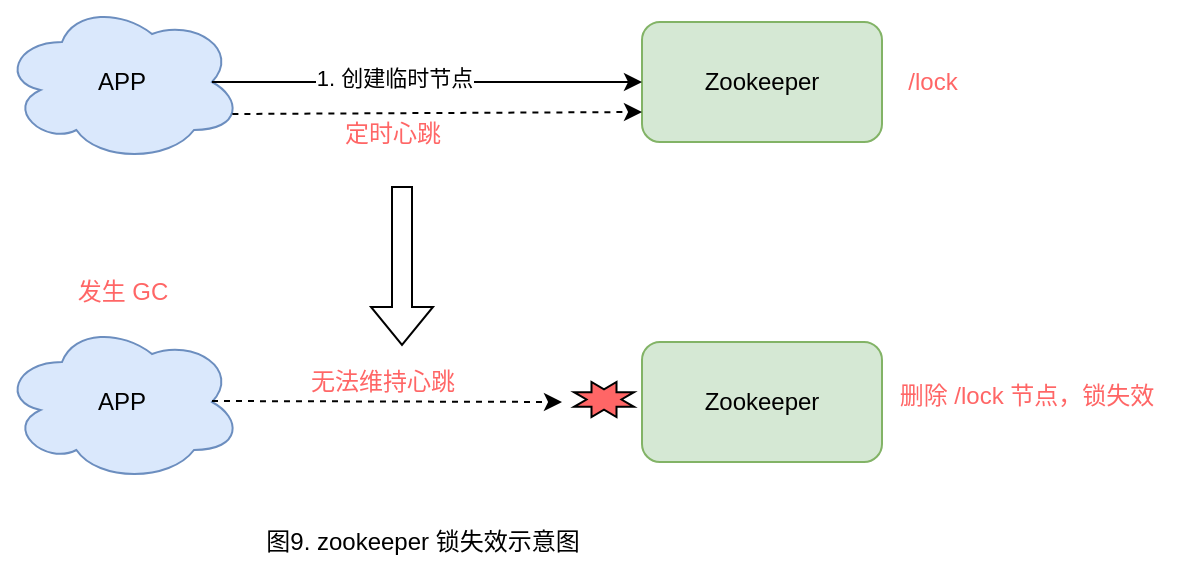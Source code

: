 <mxfile version="20.3.0" type="device"><diagram id="jWS8FewbYpgSU534VhGU" name="第 1 页"><mxGraphModel dx="1426" dy="905" grid="1" gridSize="10" guides="1" tooltips="1" connect="1" arrows="1" fold="1" page="1" pageScale="1" pageWidth="827" pageHeight="1169" math="0" shadow="0"><root><mxCell id="0"/><mxCell id="1" parent="0"/><mxCell id="OxK4S7tks3kezcuntv7X-1" value="APP" style="ellipse;shape=cloud;whiteSpace=wrap;html=1;fillColor=#dae8fc;strokeColor=#6c8ebf;" parent="1" vertex="1"><mxGeometry x="160" y="120" width="120" height="80" as="geometry"/></mxCell><mxCell id="4KtKD2_-yIIkOMldaDNn-1" value="APP" style="ellipse;shape=cloud;whiteSpace=wrap;html=1;fillColor=#dae8fc;strokeColor=#6c8ebf;" vertex="1" parent="1"><mxGeometry x="160" y="280" width="120" height="80" as="geometry"/></mxCell><mxCell id="4KtKD2_-yIIkOMldaDNn-2" value="Zookeeper" style="rounded=1;whiteSpace=wrap;html=1;fillColor=#d5e8d4;strokeColor=#82b366;" vertex="1" parent="1"><mxGeometry x="480" y="130" width="120" height="60" as="geometry"/></mxCell><mxCell id="4KtKD2_-yIIkOMldaDNn-3" value="Zookeeper" style="rounded=1;whiteSpace=wrap;html=1;fillColor=#d5e8d4;strokeColor=#82b366;" vertex="1" parent="1"><mxGeometry x="480" y="290" width="120" height="60" as="geometry"/></mxCell><mxCell id="4KtKD2_-yIIkOMldaDNn-4" value="" style="endArrow=classic;html=1;rounded=0;exitX=0.875;exitY=0.5;exitDx=0;exitDy=0;exitPerimeter=0;entryX=0;entryY=0.5;entryDx=0;entryDy=0;" edge="1" parent="1" source="OxK4S7tks3kezcuntv7X-1" target="4KtKD2_-yIIkOMldaDNn-2"><mxGeometry width="50" height="50" relative="1" as="geometry"><mxPoint x="320" y="240" as="sourcePoint"/><mxPoint x="370" y="190" as="targetPoint"/></mxGeometry></mxCell><mxCell id="4KtKD2_-yIIkOMldaDNn-5" value="1. 创建临时节点" style="edgeLabel;html=1;align=center;verticalAlign=middle;resizable=0;points=[];" vertex="1" connectable="0" parent="4KtKD2_-yIIkOMldaDNn-4"><mxGeometry x="-0.153" y="2" relative="1" as="geometry"><mxPoint as="offset"/></mxGeometry></mxCell><mxCell id="4KtKD2_-yIIkOMldaDNn-6" value="&lt;font color=&quot;#ff6666&quot;&gt;/lock&lt;/font&gt;" style="text;html=1;align=center;verticalAlign=middle;resizable=0;points=[];autosize=1;strokeColor=none;fillColor=none;" vertex="1" parent="1"><mxGeometry x="600" y="145" width="50" height="30" as="geometry"/></mxCell><mxCell id="4KtKD2_-yIIkOMldaDNn-7" value="" style="endArrow=classic;html=1;rounded=0;exitX=0.875;exitY=0.5;exitDx=0;exitDy=0;exitPerimeter=0;dashed=1;" edge="1" parent="1"><mxGeometry width="50" height="50" relative="1" as="geometry"><mxPoint x="265" y="319.5" as="sourcePoint"/><mxPoint x="440" y="320" as="targetPoint"/></mxGeometry></mxCell><mxCell id="4KtKD2_-yIIkOMldaDNn-9" value="" style="shape=flexArrow;endArrow=classic;html=1;rounded=0;fontColor=#FF6666;" edge="1" parent="1"><mxGeometry width="50" height="50" relative="1" as="geometry"><mxPoint x="360" y="212" as="sourcePoint"/><mxPoint x="360" y="292" as="targetPoint"/></mxGeometry></mxCell><mxCell id="4KtKD2_-yIIkOMldaDNn-10" value="" style="endArrow=classic;html=1;rounded=0;fontColor=#FF6666;exitX=0.96;exitY=0.7;exitDx=0;exitDy=0;exitPerimeter=0;entryX=0;entryY=0.75;entryDx=0;entryDy=0;dashed=1;" edge="1" parent="1" source="OxK4S7tks3kezcuntv7X-1" target="4KtKD2_-yIIkOMldaDNn-2"><mxGeometry width="50" height="50" relative="1" as="geometry"><mxPoint x="370" y="220" as="sourcePoint"/><mxPoint x="420" y="170" as="targetPoint"/></mxGeometry></mxCell><mxCell id="4KtKD2_-yIIkOMldaDNn-11" value="定时心跳" style="text;html=1;align=center;verticalAlign=middle;resizable=0;points=[];autosize=1;strokeColor=none;fillColor=none;fontColor=#FF6666;" vertex="1" parent="1"><mxGeometry x="320" y="171" width="70" height="30" as="geometry"/></mxCell><mxCell id="4KtKD2_-yIIkOMldaDNn-12" value="发生 GC" style="text;html=1;align=center;verticalAlign=middle;resizable=0;points=[];autosize=1;strokeColor=none;fillColor=none;fontColor=#FF6666;" vertex="1" parent="1"><mxGeometry x="185" y="250" width="70" height="30" as="geometry"/></mxCell><mxCell id="4KtKD2_-yIIkOMldaDNn-13" value="无法维持心跳" style="text;html=1;align=center;verticalAlign=middle;resizable=0;points=[];autosize=1;strokeColor=none;fillColor=none;fontColor=#FF6666;" vertex="1" parent="1"><mxGeometry x="300" y="295" width="100" height="30" as="geometry"/></mxCell><mxCell id="4KtKD2_-yIIkOMldaDNn-17" value="" style="verticalLabelPosition=bottom;verticalAlign=top;html=1;shape=mxgraph.basic.8_point_star;fontColor=#FF6666;fillColor=#FF6666;" vertex="1" parent="1"><mxGeometry x="446" y="310" width="30" height="17.5" as="geometry"/></mxCell><mxCell id="4KtKD2_-yIIkOMldaDNn-19" value="删除 /lock 节点，锁失效" style="text;html=1;align=center;verticalAlign=middle;resizable=0;points=[];autosize=1;strokeColor=none;fillColor=none;fontColor=#FF6666;" vertex="1" parent="1"><mxGeometry x="597" y="302" width="150" height="30" as="geometry"/></mxCell><mxCell id="4KtKD2_-yIIkOMldaDNn-20" value="&lt;font color=&quot;#000000&quot;&gt;图9. zookeeper 锁失效示意图&lt;/font&gt;" style="text;html=1;align=center;verticalAlign=middle;resizable=0;points=[];autosize=1;strokeColor=none;fillColor=none;fontColor=#FF6666;" vertex="1" parent="1"><mxGeometry x="280" y="375" width="180" height="30" as="geometry"/></mxCell></root></mxGraphModel></diagram></mxfile>